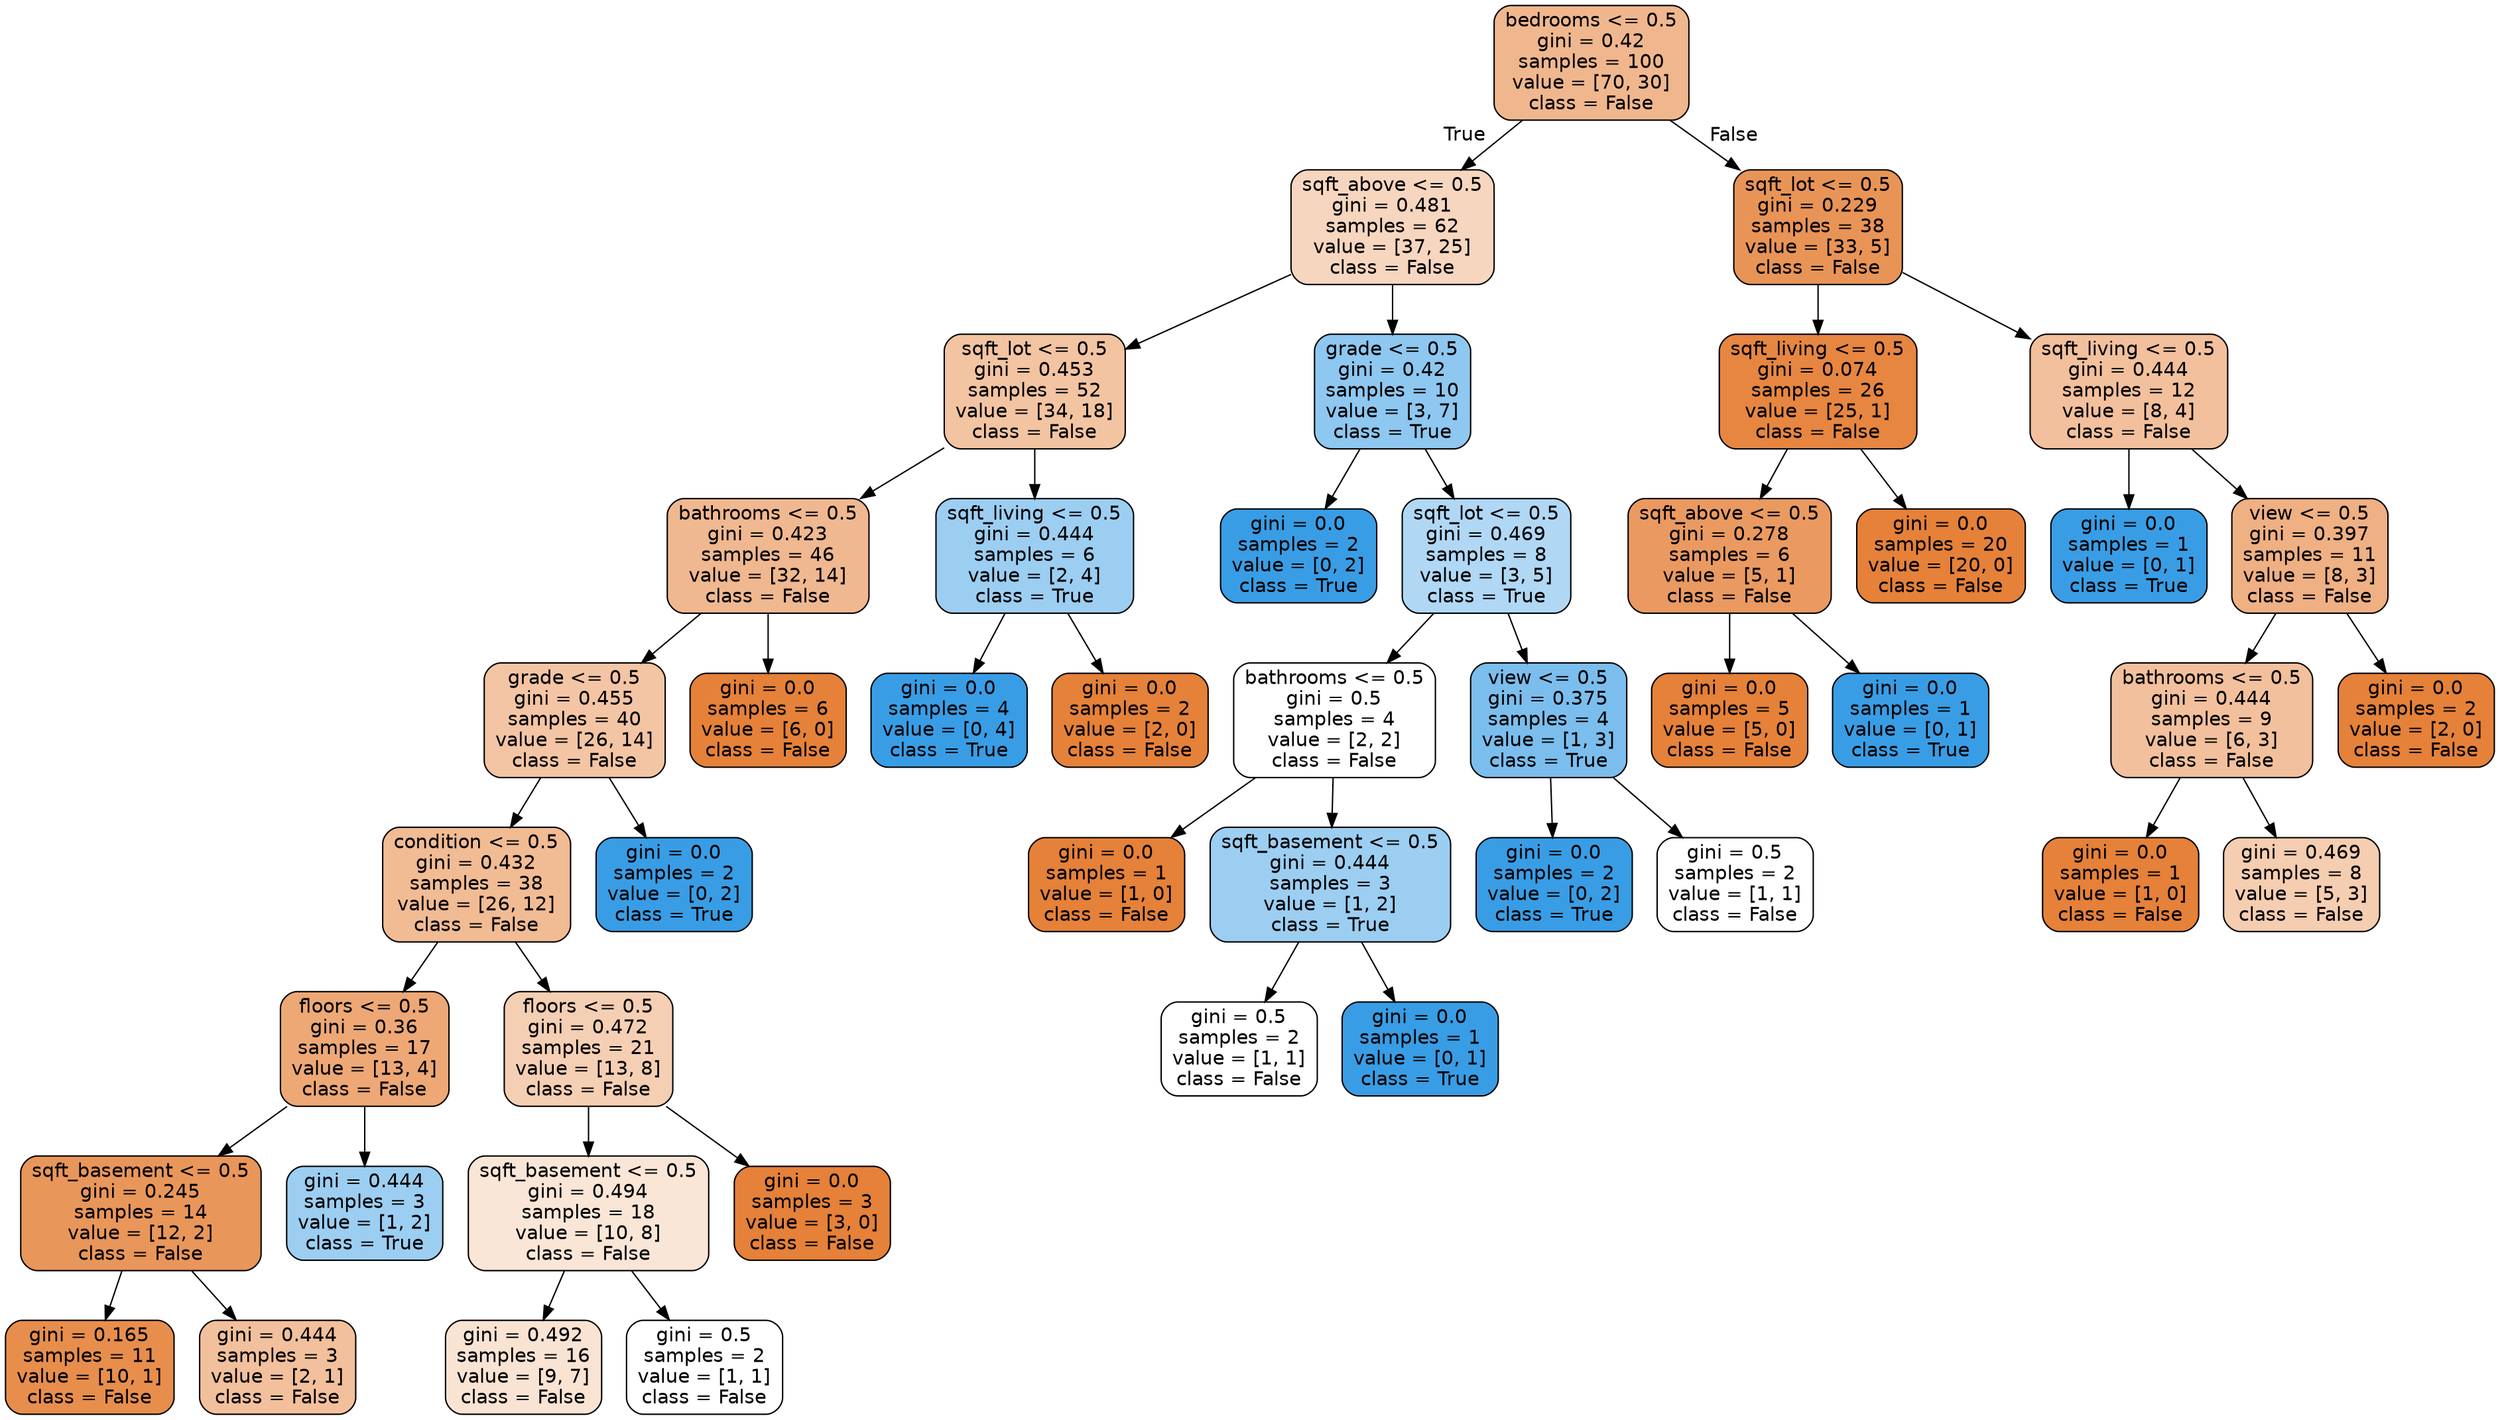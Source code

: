 digraph Tree {
node [shape=box, style="filled, rounded", color="black", fontname=helvetica] ;
edge [fontname=helvetica] ;
0 [label="bedrooms <= 0.5\ngini = 0.42\nsamples = 100\nvalue = [70, 30]\nclass = False", fillcolor="#f0b78e"] ;
1 [label="sqft_above <= 0.5\ngini = 0.481\nsamples = 62\nvalue = [37, 25]\nclass = False", fillcolor="#f7d6bf"] ;
0 -> 1 [labeldistance=2.5, labelangle=45, headlabel="True"] ;
2 [label="sqft_lot <= 0.5\ngini = 0.453\nsamples = 52\nvalue = [34, 18]\nclass = False", fillcolor="#f3c4a2"] ;
1 -> 2 ;
3 [label="bathrooms <= 0.5\ngini = 0.423\nsamples = 46\nvalue = [32, 14]\nclass = False", fillcolor="#f0b890"] ;
2 -> 3 ;
4 [label="grade <= 0.5\ngini = 0.455\nsamples = 40\nvalue = [26, 14]\nclass = False", fillcolor="#f3c5a4"] ;
3 -> 4 ;
5 [label="condition <= 0.5\ngini = 0.432\nsamples = 38\nvalue = [26, 12]\nclass = False", fillcolor="#f1bb94"] ;
4 -> 5 ;
6 [label="floors <= 0.5\ngini = 0.36\nsamples = 17\nvalue = [13, 4]\nclass = False", fillcolor="#eda876"] ;
5 -> 6 ;
7 [label="sqft_basement <= 0.5\ngini = 0.245\nsamples = 14\nvalue = [12, 2]\nclass = False", fillcolor="#e9965a"] ;
6 -> 7 ;
8 [label="gini = 0.165\nsamples = 11\nvalue = [10, 1]\nclass = False", fillcolor="#e88e4d"] ;
7 -> 8 ;
9 [label="gini = 0.444\nsamples = 3\nvalue = [2, 1]\nclass = False", fillcolor="#f2c09c"] ;
7 -> 9 ;
10 [label="gini = 0.444\nsamples = 3\nvalue = [1, 2]\nclass = True", fillcolor="#9ccef2"] ;
6 -> 10 ;
11 [label="floors <= 0.5\ngini = 0.472\nsamples = 21\nvalue = [13, 8]\nclass = False", fillcolor="#f5cfb3"] ;
5 -> 11 ;
12 [label="sqft_basement <= 0.5\ngini = 0.494\nsamples = 18\nvalue = [10, 8]\nclass = False", fillcolor="#fae6d7"] ;
11 -> 12 ;
13 [label="gini = 0.492\nsamples = 16\nvalue = [9, 7]\nclass = False", fillcolor="#f9e3d3"] ;
12 -> 13 ;
14 [label="gini = 0.5\nsamples = 2\nvalue = [1, 1]\nclass = False", fillcolor="#ffffff"] ;
12 -> 14 ;
15 [label="gini = 0.0\nsamples = 3\nvalue = [3, 0]\nclass = False", fillcolor="#e58139"] ;
11 -> 15 ;
16 [label="gini = 0.0\nsamples = 2\nvalue = [0, 2]\nclass = True", fillcolor="#399de5"] ;
4 -> 16 ;
17 [label="gini = 0.0\nsamples = 6\nvalue = [6, 0]\nclass = False", fillcolor="#e58139"] ;
3 -> 17 ;
18 [label="sqft_living <= 0.5\ngini = 0.444\nsamples = 6\nvalue = [2, 4]\nclass = True", fillcolor="#9ccef2"] ;
2 -> 18 ;
19 [label="gini = 0.0\nsamples = 4\nvalue = [0, 4]\nclass = True", fillcolor="#399de5"] ;
18 -> 19 ;
20 [label="gini = 0.0\nsamples = 2\nvalue = [2, 0]\nclass = False", fillcolor="#e58139"] ;
18 -> 20 ;
21 [label="grade <= 0.5\ngini = 0.42\nsamples = 10\nvalue = [3, 7]\nclass = True", fillcolor="#8ec7f0"] ;
1 -> 21 ;
22 [label="gini = 0.0\nsamples = 2\nvalue = [0, 2]\nclass = True", fillcolor="#399de5"] ;
21 -> 22 ;
23 [label="sqft_lot <= 0.5\ngini = 0.469\nsamples = 8\nvalue = [3, 5]\nclass = True", fillcolor="#b0d8f5"] ;
21 -> 23 ;
24 [label="bathrooms <= 0.5\ngini = 0.5\nsamples = 4\nvalue = [2, 2]\nclass = False", fillcolor="#ffffff"] ;
23 -> 24 ;
25 [label="gini = 0.0\nsamples = 1\nvalue = [1, 0]\nclass = False", fillcolor="#e58139"] ;
24 -> 25 ;
26 [label="sqft_basement <= 0.5\ngini = 0.444\nsamples = 3\nvalue = [1, 2]\nclass = True", fillcolor="#9ccef2"] ;
24 -> 26 ;
27 [label="gini = 0.5\nsamples = 2\nvalue = [1, 1]\nclass = False", fillcolor="#ffffff"] ;
26 -> 27 ;
28 [label="gini = 0.0\nsamples = 1\nvalue = [0, 1]\nclass = True", fillcolor="#399de5"] ;
26 -> 28 ;
29 [label="view <= 0.5\ngini = 0.375\nsamples = 4\nvalue = [1, 3]\nclass = True", fillcolor="#7bbeee"] ;
23 -> 29 ;
30 [label="gini = 0.0\nsamples = 2\nvalue = [0, 2]\nclass = True", fillcolor="#399de5"] ;
29 -> 30 ;
31 [label="gini = 0.5\nsamples = 2\nvalue = [1, 1]\nclass = False", fillcolor="#ffffff"] ;
29 -> 31 ;
32 [label="sqft_lot <= 0.5\ngini = 0.229\nsamples = 38\nvalue = [33, 5]\nclass = False", fillcolor="#e99457"] ;
0 -> 32 [labeldistance=2.5, labelangle=-45, headlabel="False"] ;
33 [label="sqft_living <= 0.5\ngini = 0.074\nsamples = 26\nvalue = [25, 1]\nclass = False", fillcolor="#e68641"] ;
32 -> 33 ;
34 [label="sqft_above <= 0.5\ngini = 0.278\nsamples = 6\nvalue = [5, 1]\nclass = False", fillcolor="#ea9a61"] ;
33 -> 34 ;
35 [label="gini = 0.0\nsamples = 5\nvalue = [5, 0]\nclass = False", fillcolor="#e58139"] ;
34 -> 35 ;
36 [label="gini = 0.0\nsamples = 1\nvalue = [0, 1]\nclass = True", fillcolor="#399de5"] ;
34 -> 36 ;
37 [label="gini = 0.0\nsamples = 20\nvalue = [20, 0]\nclass = False", fillcolor="#e58139"] ;
33 -> 37 ;
38 [label="sqft_living <= 0.5\ngini = 0.444\nsamples = 12\nvalue = [8, 4]\nclass = False", fillcolor="#f2c09c"] ;
32 -> 38 ;
39 [label="gini = 0.0\nsamples = 1\nvalue = [0, 1]\nclass = True", fillcolor="#399de5"] ;
38 -> 39 ;
40 [label="view <= 0.5\ngini = 0.397\nsamples = 11\nvalue = [8, 3]\nclass = False", fillcolor="#efb083"] ;
38 -> 40 ;
41 [label="bathrooms <= 0.5\ngini = 0.444\nsamples = 9\nvalue = [6, 3]\nclass = False", fillcolor="#f2c09c"] ;
40 -> 41 ;
42 [label="gini = 0.0\nsamples = 1\nvalue = [1, 0]\nclass = False", fillcolor="#e58139"] ;
41 -> 42 ;
43 [label="gini = 0.469\nsamples = 8\nvalue = [5, 3]\nclass = False", fillcolor="#f5cdb0"] ;
41 -> 43 ;
44 [label="gini = 0.0\nsamples = 2\nvalue = [2, 0]\nclass = False", fillcolor="#e58139"] ;
40 -> 44 ;
}